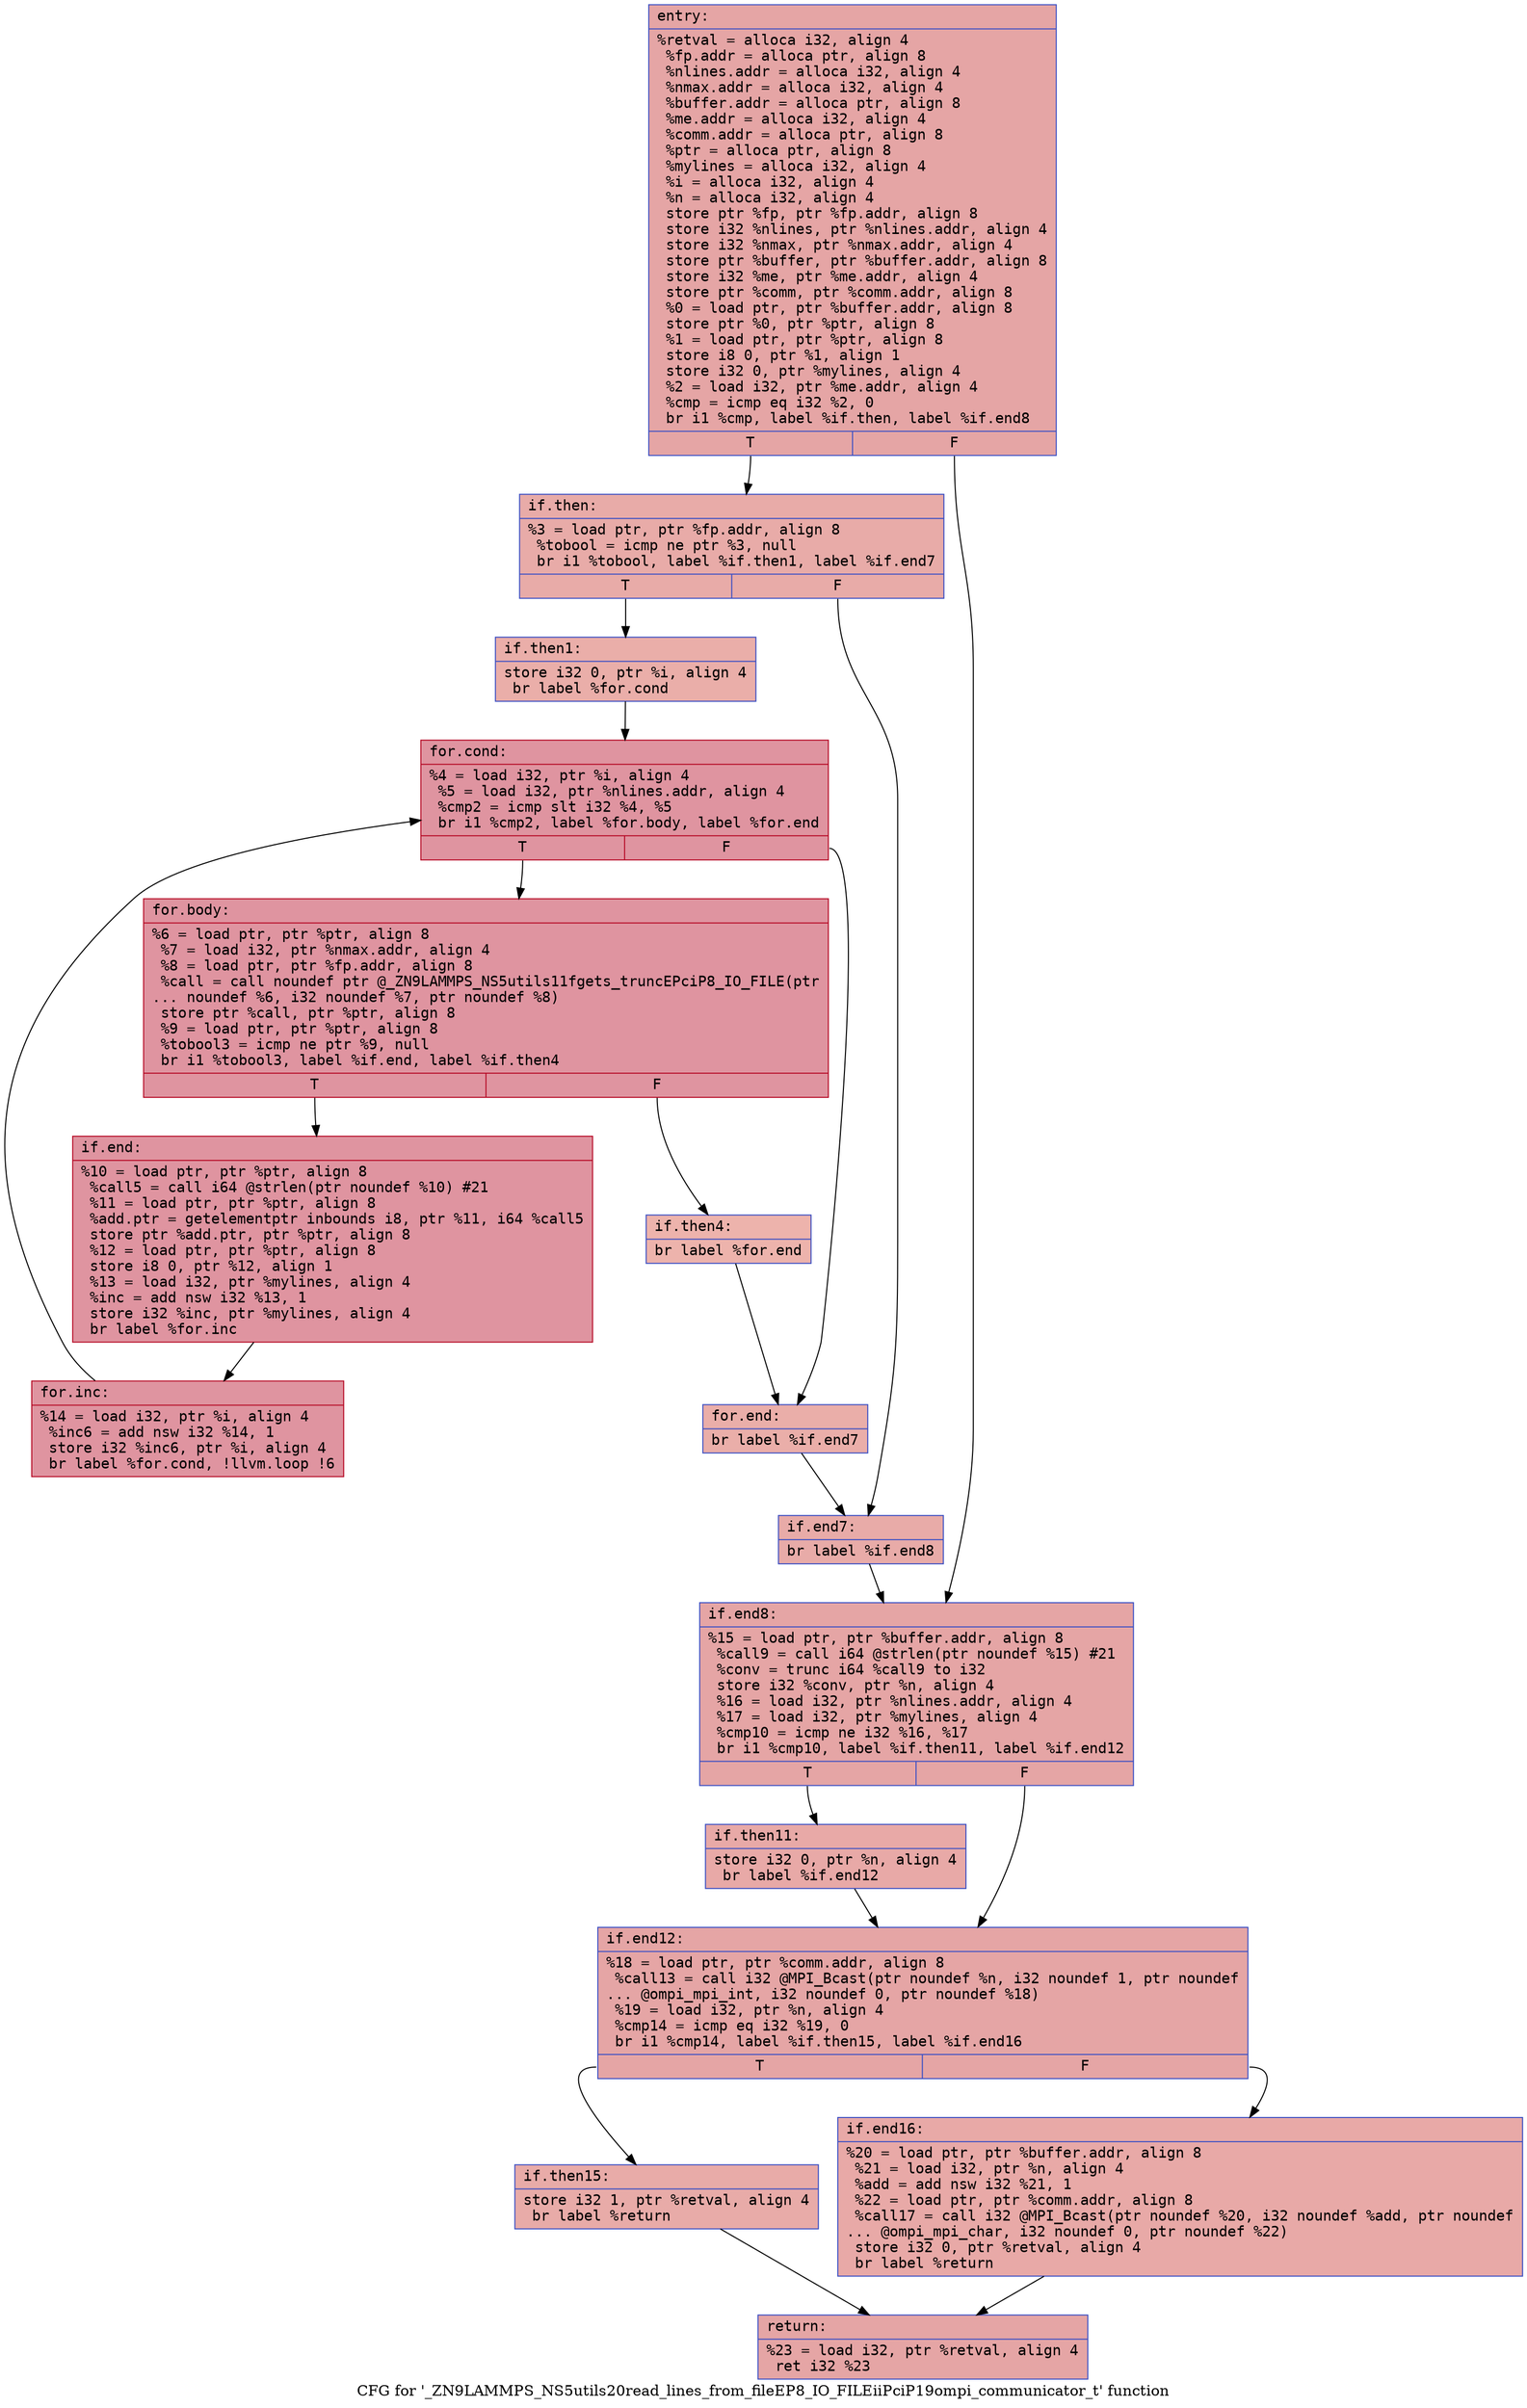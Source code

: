 digraph "CFG for '_ZN9LAMMPS_NS5utils20read_lines_from_fileEP8_IO_FILEiiPciP19ompi_communicator_t' function" {
	label="CFG for '_ZN9LAMMPS_NS5utils20read_lines_from_fileEP8_IO_FILEiiPciP19ompi_communicator_t' function";

	Node0x5584164ec460 [shape=record,color="#3d50c3ff", style=filled, fillcolor="#c5333470" fontname="Courier",label="{entry:\l|  %retval = alloca i32, align 4\l  %fp.addr = alloca ptr, align 8\l  %nlines.addr = alloca i32, align 4\l  %nmax.addr = alloca i32, align 4\l  %buffer.addr = alloca ptr, align 8\l  %me.addr = alloca i32, align 4\l  %comm.addr = alloca ptr, align 8\l  %ptr = alloca ptr, align 8\l  %mylines = alloca i32, align 4\l  %i = alloca i32, align 4\l  %n = alloca i32, align 4\l  store ptr %fp, ptr %fp.addr, align 8\l  store i32 %nlines, ptr %nlines.addr, align 4\l  store i32 %nmax, ptr %nmax.addr, align 4\l  store ptr %buffer, ptr %buffer.addr, align 8\l  store i32 %me, ptr %me.addr, align 4\l  store ptr %comm, ptr %comm.addr, align 8\l  %0 = load ptr, ptr %buffer.addr, align 8\l  store ptr %0, ptr %ptr, align 8\l  %1 = load ptr, ptr %ptr, align 8\l  store i8 0, ptr %1, align 1\l  store i32 0, ptr %mylines, align 4\l  %2 = load i32, ptr %me.addr, align 4\l  %cmp = icmp eq i32 %2, 0\l  br i1 %cmp, label %if.then, label %if.end8\l|{<s0>T|<s1>F}}"];
	Node0x5584164ec460:s0 -> Node0x5584164ed7c0[tooltip="entry -> if.then\nProbability 37.50%" ];
	Node0x5584164ec460:s1 -> Node0x5584164ed830[tooltip="entry -> if.end8\nProbability 62.50%" ];
	Node0x5584164ed7c0 [shape=record,color="#3d50c3ff", style=filled, fillcolor="#cc403a70" fontname="Courier",label="{if.then:\l|  %3 = load ptr, ptr %fp.addr, align 8\l  %tobool = icmp ne ptr %3, null\l  br i1 %tobool, label %if.then1, label %if.end7\l|{<s0>T|<s1>F}}"];
	Node0x5584164ed7c0:s0 -> Node0x5584164eda80[tooltip="if.then -> if.then1\nProbability 62.50%" ];
	Node0x5584164ed7c0:s1 -> Node0x5584164edb00[tooltip="if.then -> if.end7\nProbability 37.50%" ];
	Node0x5584164eda80 [shape=record,color="#3d50c3ff", style=filled, fillcolor="#d0473d70" fontname="Courier",label="{if.then1:\l|  store i32 0, ptr %i, align 4\l  br label %for.cond\l}"];
	Node0x5584164eda80 -> Node0x5584164edcc0[tooltip="if.then1 -> for.cond\nProbability 100.00%" ];
	Node0x5584164edcc0 [shape=record,color="#b70d28ff", style=filled, fillcolor="#b70d2870" fontname="Courier",label="{for.cond:\l|  %4 = load i32, ptr %i, align 4\l  %5 = load i32, ptr %nlines.addr, align 4\l  %cmp2 = icmp slt i32 %4, %5\l  br i1 %cmp2, label %for.body, label %for.end\l|{<s0>T|<s1>F}}"];
	Node0x5584164edcc0:s0 -> Node0x5584164ee0f0[tooltip="for.cond -> for.body\nProbability 96.88%" ];
	Node0x5584164edcc0:s1 -> Node0x5584164ee170[tooltip="for.cond -> for.end\nProbability 3.12%" ];
	Node0x5584164ee0f0 [shape=record,color="#b70d28ff", style=filled, fillcolor="#b70d2870" fontname="Courier",label="{for.body:\l|  %6 = load ptr, ptr %ptr, align 8\l  %7 = load i32, ptr %nmax.addr, align 4\l  %8 = load ptr, ptr %fp.addr, align 8\l  %call = call noundef ptr @_ZN9LAMMPS_NS5utils11fgets_truncEPciP8_IO_FILE(ptr\l... noundef %6, i32 noundef %7, ptr noundef %8)\l  store ptr %call, ptr %ptr, align 8\l  %9 = load ptr, ptr %ptr, align 8\l  %tobool3 = icmp ne ptr %9, null\l  br i1 %tobool3, label %if.end, label %if.then4\l|{<s0>T|<s1>F}}"];
	Node0x5584164ee0f0:s0 -> Node0x5584164ee680[tooltip="for.body -> if.end\nProbability 96.88%" ];
	Node0x5584164ee0f0:s1 -> Node0x5584164c65b0[tooltip="for.body -> if.then4\nProbability 3.12%" ];
	Node0x5584164c65b0 [shape=record,color="#3d50c3ff", style=filled, fillcolor="#d6524470" fontname="Courier",label="{if.then4:\l|  br label %for.end\l}"];
	Node0x5584164c65b0 -> Node0x5584164ee170[tooltip="if.then4 -> for.end\nProbability 100.00%" ];
	Node0x5584164ee680 [shape=record,color="#b70d28ff", style=filled, fillcolor="#b70d2870" fontname="Courier",label="{if.end:\l|  %10 = load ptr, ptr %ptr, align 8\l  %call5 = call i64 @strlen(ptr noundef %10) #21\l  %11 = load ptr, ptr %ptr, align 8\l  %add.ptr = getelementptr inbounds i8, ptr %11, i64 %call5\l  store ptr %add.ptr, ptr %ptr, align 8\l  %12 = load ptr, ptr %ptr, align 8\l  store i8 0, ptr %12, align 1\l  %13 = load i32, ptr %mylines, align 4\l  %inc = add nsw i32 %13, 1\l  store i32 %inc, ptr %mylines, align 4\l  br label %for.inc\l}"];
	Node0x5584164ee680 -> Node0x5584164c6da0[tooltip="if.end -> for.inc\nProbability 100.00%" ];
	Node0x5584164c6da0 [shape=record,color="#b70d28ff", style=filled, fillcolor="#b70d2870" fontname="Courier",label="{for.inc:\l|  %14 = load i32, ptr %i, align 4\l  %inc6 = add nsw i32 %14, 1\l  store i32 %inc6, ptr %i, align 4\l  br label %for.cond, !llvm.loop !6\l}"];
	Node0x5584164c6da0 -> Node0x5584164edcc0[tooltip="for.inc -> for.cond\nProbability 100.00%" ];
	Node0x5584164ee170 [shape=record,color="#3d50c3ff", style=filled, fillcolor="#d0473d70" fontname="Courier",label="{for.end:\l|  br label %if.end7\l}"];
	Node0x5584164ee170 -> Node0x5584164edb00[tooltip="for.end -> if.end7\nProbability 100.00%" ];
	Node0x5584164edb00 [shape=record,color="#3d50c3ff", style=filled, fillcolor="#cc403a70" fontname="Courier",label="{if.end7:\l|  br label %if.end8\l}"];
	Node0x5584164edb00 -> Node0x5584164ed830[tooltip="if.end7 -> if.end8\nProbability 100.00%" ];
	Node0x5584164ed830 [shape=record,color="#3d50c3ff", style=filled, fillcolor="#c5333470" fontname="Courier",label="{if.end8:\l|  %15 = load ptr, ptr %buffer.addr, align 8\l  %call9 = call i64 @strlen(ptr noundef %15) #21\l  %conv = trunc i64 %call9 to i32\l  store i32 %conv, ptr %n, align 4\l  %16 = load i32, ptr %nlines.addr, align 4\l  %17 = load i32, ptr %mylines, align 4\l  %cmp10 = icmp ne i32 %16, %17\l  br i1 %cmp10, label %if.then11, label %if.end12\l|{<s0>T|<s1>F}}"];
	Node0x5584164ed830:s0 -> Node0x5584164c7700[tooltip="if.end8 -> if.then11\nProbability 50.00%" ];
	Node0x5584164ed830:s1 -> Node0x5584164c7780[tooltip="if.end8 -> if.end12\nProbability 50.00%" ];
	Node0x5584164c7700 [shape=record,color="#3d50c3ff", style=filled, fillcolor="#ca3b3770" fontname="Courier",label="{if.then11:\l|  store i32 0, ptr %n, align 4\l  br label %if.end12\l}"];
	Node0x5584164c7700 -> Node0x5584164c7780[tooltip="if.then11 -> if.end12\nProbability 100.00%" ];
	Node0x5584164c7780 [shape=record,color="#3d50c3ff", style=filled, fillcolor="#c5333470" fontname="Courier",label="{if.end12:\l|  %18 = load ptr, ptr %comm.addr, align 8\l  %call13 = call i32 @MPI_Bcast(ptr noundef %n, i32 noundef 1, ptr noundef\l... @ompi_mpi_int, i32 noundef 0, ptr noundef %18)\l  %19 = load i32, ptr %n, align 4\l  %cmp14 = icmp eq i32 %19, 0\l  br i1 %cmp14, label %if.then15, label %if.end16\l|{<s0>T|<s1>F}}"];
	Node0x5584164c7780:s0 -> Node0x5584164c8dc0[tooltip="if.end12 -> if.then15\nProbability 37.50%" ];
	Node0x5584164c7780:s1 -> Node0x5584164c8e10[tooltip="if.end12 -> if.end16\nProbability 62.50%" ];
	Node0x5584164c8dc0 [shape=record,color="#3d50c3ff", style=filled, fillcolor="#cc403a70" fontname="Courier",label="{if.then15:\l|  store i32 1, ptr %retval, align 4\l  br label %return\l}"];
	Node0x5584164c8dc0 -> Node0x5584164c8fe0[tooltip="if.then15 -> return\nProbability 100.00%" ];
	Node0x5584164c8e10 [shape=record,color="#3d50c3ff", style=filled, fillcolor="#ca3b3770" fontname="Courier",label="{if.end16:\l|  %20 = load ptr, ptr %buffer.addr, align 8\l  %21 = load i32, ptr %n, align 4\l  %add = add nsw i32 %21, 1\l  %22 = load ptr, ptr %comm.addr, align 8\l  %call17 = call i32 @MPI_Bcast(ptr noundef %20, i32 noundef %add, ptr noundef\l... @ompi_mpi_char, i32 noundef 0, ptr noundef %22)\l  store i32 0, ptr %retval, align 4\l  br label %return\l}"];
	Node0x5584164c8e10 -> Node0x5584164c8fe0[tooltip="if.end16 -> return\nProbability 100.00%" ];
	Node0x5584164c8fe0 [shape=record,color="#3d50c3ff", style=filled, fillcolor="#c5333470" fontname="Courier",label="{return:\l|  %23 = load i32, ptr %retval, align 4\l  ret i32 %23\l}"];
}
